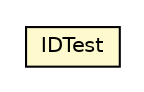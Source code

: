 #!/usr/local/bin/dot
#
# Class diagram 
# Generated by UMLGraph version R5_6-24-gf6e263 (http://www.umlgraph.org/)
#

digraph G {
	edge [fontname="Helvetica",fontsize=10,labelfontname="Helvetica",labelfontsize=10];
	node [fontname="Helvetica",fontsize=10,shape=plaintext];
	nodesep=0.25;
	ranksep=0.5;
	// net.trajano.doxdb.sample.test.IDTest
	c43 [label=<<table title="net.trajano.doxdb.sample.test.IDTest" border="0" cellborder="1" cellspacing="0" cellpadding="2" port="p" bgcolor="lemonChiffon" href="./IDTest.html">
		<tr><td><table border="0" cellspacing="0" cellpadding="1">
<tr><td align="center" balign="center"> IDTest </td></tr>
		</table></td></tr>
		</table>>, URL="./IDTest.html", fontname="Helvetica", fontcolor="black", fontsize=10.0];
}

